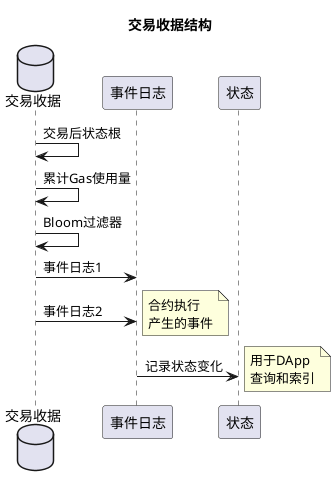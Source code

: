 @startuml receipt
title 交易收据结构

database "交易收据" as Receipt
participant "事件日志" as Logs
participant "状态" as State

Receipt -> Receipt: 交易后状态根
Receipt -> Receipt: 累计Gas使用量
Receipt -> Receipt: Bloom过滤器

Receipt -> Logs: 事件日志1
Receipt -> Logs: 事件日志2
note right: 合约执行\n产生的事件

Logs -> State: 记录状态变化
note right: 用于DApp\n查询和索引

@enduml 